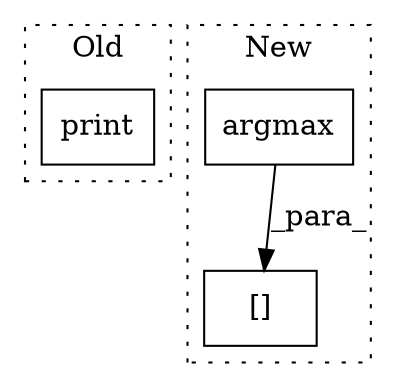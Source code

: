 digraph G {
subgraph cluster0 {
1 [label="print" a="32" s="1402,1424" l="6,1" shape="box"];
label = "Old";
style="dotted";
}
subgraph cluster1 {
2 [label="argmax" a="32" s="2778,2790" l="7,1" shape="box"];
3 [label="[]" a="2" s="2831,2848" l="6,1" shape="box"];
label = "New";
style="dotted";
}
2 -> 3 [label="_para_"];
}